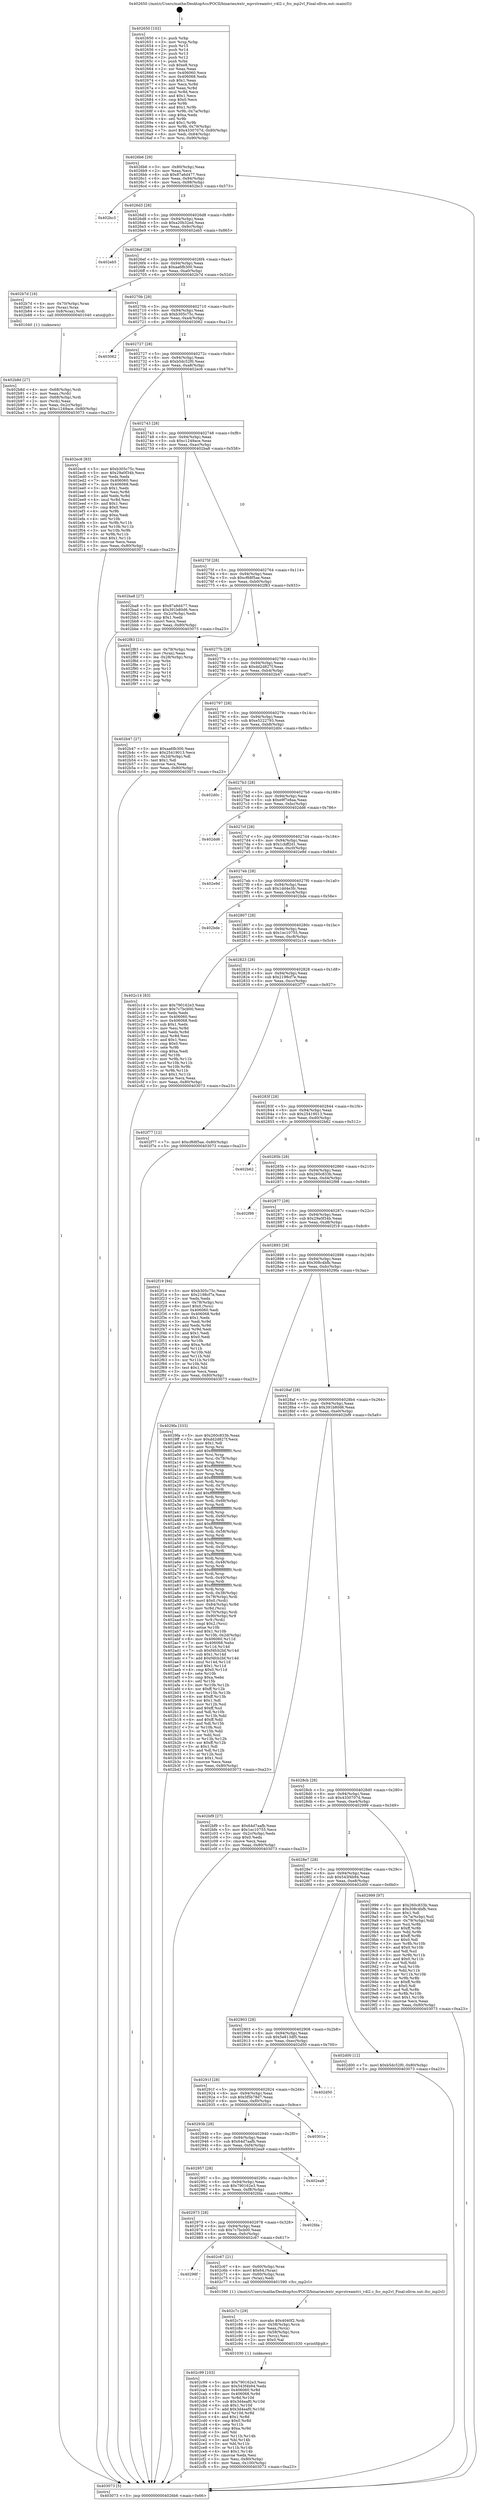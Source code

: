 digraph "0x402650" {
  label = "0x402650 (/mnt/c/Users/mathe/Desktop/tcc/POCII/binaries/extr_mpvstreamtvi_v4l2.c_fcc_mp2vl_Final-ollvm.out::main(0))"
  labelloc = "t"
  node[shape=record]

  Entry [label="",width=0.3,height=0.3,shape=circle,fillcolor=black,style=filled]
  "0x4026b6" [label="{
     0x4026b6 [29]\l
     | [instrs]\l
     &nbsp;&nbsp;0x4026b6 \<+3\>: mov -0x80(%rbp),%eax\l
     &nbsp;&nbsp;0x4026b9 \<+2\>: mov %eax,%ecx\l
     &nbsp;&nbsp;0x4026bb \<+6\>: sub $0x87a6d477,%ecx\l
     &nbsp;&nbsp;0x4026c1 \<+6\>: mov %eax,-0x94(%rbp)\l
     &nbsp;&nbsp;0x4026c7 \<+6\>: mov %ecx,-0x98(%rbp)\l
     &nbsp;&nbsp;0x4026cd \<+6\>: je 0000000000402bc3 \<main+0x573\>\l
  }"]
  "0x402bc3" [label="{
     0x402bc3\l
  }", style=dashed]
  "0x4026d3" [label="{
     0x4026d3 [28]\l
     | [instrs]\l
     &nbsp;&nbsp;0x4026d3 \<+5\>: jmp 00000000004026d8 \<main+0x88\>\l
     &nbsp;&nbsp;0x4026d8 \<+6\>: mov -0x94(%rbp),%eax\l
     &nbsp;&nbsp;0x4026de \<+5\>: sub $0xa20b32ed,%eax\l
     &nbsp;&nbsp;0x4026e3 \<+6\>: mov %eax,-0x9c(%rbp)\l
     &nbsp;&nbsp;0x4026e9 \<+6\>: je 0000000000402eb5 \<main+0x865\>\l
  }"]
  Exit [label="",width=0.3,height=0.3,shape=circle,fillcolor=black,style=filled,peripheries=2]
  "0x402eb5" [label="{
     0x402eb5\l
  }", style=dashed]
  "0x4026ef" [label="{
     0x4026ef [28]\l
     | [instrs]\l
     &nbsp;&nbsp;0x4026ef \<+5\>: jmp 00000000004026f4 \<main+0xa4\>\l
     &nbsp;&nbsp;0x4026f4 \<+6\>: mov -0x94(%rbp),%eax\l
     &nbsp;&nbsp;0x4026fa \<+5\>: sub $0xaa6fb300,%eax\l
     &nbsp;&nbsp;0x4026ff \<+6\>: mov %eax,-0xa0(%rbp)\l
     &nbsp;&nbsp;0x402705 \<+6\>: je 0000000000402b7d \<main+0x52d\>\l
  }"]
  "0x402c99" [label="{
     0x402c99 [103]\l
     | [instrs]\l
     &nbsp;&nbsp;0x402c99 \<+5\>: mov $0x790162e3,%esi\l
     &nbsp;&nbsp;0x402c9e \<+5\>: mov $0x543f4b94,%edx\l
     &nbsp;&nbsp;0x402ca3 \<+8\>: mov 0x406060,%r8d\l
     &nbsp;&nbsp;0x402cab \<+8\>: mov 0x406068,%r9d\l
     &nbsp;&nbsp;0x402cb3 \<+3\>: mov %r8d,%r10d\l
     &nbsp;&nbsp;0x402cb6 \<+7\>: sub $0x3d4eaf0,%r10d\l
     &nbsp;&nbsp;0x402cbd \<+4\>: sub $0x1,%r10d\l
     &nbsp;&nbsp;0x402cc1 \<+7\>: add $0x3d4eaf0,%r10d\l
     &nbsp;&nbsp;0x402cc8 \<+4\>: imul %r10d,%r8d\l
     &nbsp;&nbsp;0x402ccc \<+4\>: and $0x1,%r8d\l
     &nbsp;&nbsp;0x402cd0 \<+4\>: cmp $0x0,%r8d\l
     &nbsp;&nbsp;0x402cd4 \<+4\>: sete %r11b\l
     &nbsp;&nbsp;0x402cd8 \<+4\>: cmp $0xa,%r9d\l
     &nbsp;&nbsp;0x402cdc \<+3\>: setl %bl\l
     &nbsp;&nbsp;0x402cdf \<+3\>: mov %r11b,%r14b\l
     &nbsp;&nbsp;0x402ce2 \<+3\>: and %bl,%r14b\l
     &nbsp;&nbsp;0x402ce5 \<+3\>: xor %bl,%r11b\l
     &nbsp;&nbsp;0x402ce8 \<+3\>: or %r11b,%r14b\l
     &nbsp;&nbsp;0x402ceb \<+4\>: test $0x1,%r14b\l
     &nbsp;&nbsp;0x402cef \<+3\>: cmovne %edx,%esi\l
     &nbsp;&nbsp;0x402cf2 \<+3\>: mov %esi,-0x80(%rbp)\l
     &nbsp;&nbsp;0x402cf5 \<+6\>: mov %eax,-0x100(%rbp)\l
     &nbsp;&nbsp;0x402cfb \<+5\>: jmp 0000000000403073 \<main+0xa23\>\l
  }"]
  "0x402b7d" [label="{
     0x402b7d [16]\l
     | [instrs]\l
     &nbsp;&nbsp;0x402b7d \<+4\>: mov -0x70(%rbp),%rax\l
     &nbsp;&nbsp;0x402b81 \<+3\>: mov (%rax),%rax\l
     &nbsp;&nbsp;0x402b84 \<+4\>: mov 0x8(%rax),%rdi\l
     &nbsp;&nbsp;0x402b88 \<+5\>: call 0000000000401040 \<atoi@plt\>\l
     | [calls]\l
     &nbsp;&nbsp;0x401040 \{1\} (unknown)\l
  }"]
  "0x40270b" [label="{
     0x40270b [28]\l
     | [instrs]\l
     &nbsp;&nbsp;0x40270b \<+5\>: jmp 0000000000402710 \<main+0xc0\>\l
     &nbsp;&nbsp;0x402710 \<+6\>: mov -0x94(%rbp),%eax\l
     &nbsp;&nbsp;0x402716 \<+5\>: sub $0xb305c75c,%eax\l
     &nbsp;&nbsp;0x40271b \<+6\>: mov %eax,-0xa4(%rbp)\l
     &nbsp;&nbsp;0x402721 \<+6\>: je 0000000000403062 \<main+0xa12\>\l
  }"]
  "0x402c7c" [label="{
     0x402c7c [29]\l
     | [instrs]\l
     &nbsp;&nbsp;0x402c7c \<+10\>: movabs $0x4040f2,%rdi\l
     &nbsp;&nbsp;0x402c86 \<+4\>: mov -0x58(%rbp),%rcx\l
     &nbsp;&nbsp;0x402c8a \<+2\>: mov %eax,(%rcx)\l
     &nbsp;&nbsp;0x402c8c \<+4\>: mov -0x58(%rbp),%rcx\l
     &nbsp;&nbsp;0x402c90 \<+2\>: mov (%rcx),%esi\l
     &nbsp;&nbsp;0x402c92 \<+2\>: mov $0x0,%al\l
     &nbsp;&nbsp;0x402c94 \<+5\>: call 0000000000401030 \<printf@plt\>\l
     | [calls]\l
     &nbsp;&nbsp;0x401030 \{1\} (unknown)\l
  }"]
  "0x403062" [label="{
     0x403062\l
  }", style=dashed]
  "0x402727" [label="{
     0x402727 [28]\l
     | [instrs]\l
     &nbsp;&nbsp;0x402727 \<+5\>: jmp 000000000040272c \<main+0xdc\>\l
     &nbsp;&nbsp;0x40272c \<+6\>: mov -0x94(%rbp),%eax\l
     &nbsp;&nbsp;0x402732 \<+5\>: sub $0xb5dc52f0,%eax\l
     &nbsp;&nbsp;0x402737 \<+6\>: mov %eax,-0xa8(%rbp)\l
     &nbsp;&nbsp;0x40273d \<+6\>: je 0000000000402ec6 \<main+0x876\>\l
  }"]
  "0x40298f" [label="{
     0x40298f\l
  }", style=dashed]
  "0x402ec6" [label="{
     0x402ec6 [83]\l
     | [instrs]\l
     &nbsp;&nbsp;0x402ec6 \<+5\>: mov $0xb305c75c,%eax\l
     &nbsp;&nbsp;0x402ecb \<+5\>: mov $0x29a0f34b,%ecx\l
     &nbsp;&nbsp;0x402ed0 \<+2\>: xor %edx,%edx\l
     &nbsp;&nbsp;0x402ed2 \<+7\>: mov 0x406060,%esi\l
     &nbsp;&nbsp;0x402ed9 \<+7\>: mov 0x406068,%edi\l
     &nbsp;&nbsp;0x402ee0 \<+3\>: sub $0x1,%edx\l
     &nbsp;&nbsp;0x402ee3 \<+3\>: mov %esi,%r8d\l
     &nbsp;&nbsp;0x402ee6 \<+3\>: add %edx,%r8d\l
     &nbsp;&nbsp;0x402ee9 \<+4\>: imul %r8d,%esi\l
     &nbsp;&nbsp;0x402eed \<+3\>: and $0x1,%esi\l
     &nbsp;&nbsp;0x402ef0 \<+3\>: cmp $0x0,%esi\l
     &nbsp;&nbsp;0x402ef3 \<+4\>: sete %r9b\l
     &nbsp;&nbsp;0x402ef7 \<+3\>: cmp $0xa,%edi\l
     &nbsp;&nbsp;0x402efa \<+4\>: setl %r10b\l
     &nbsp;&nbsp;0x402efe \<+3\>: mov %r9b,%r11b\l
     &nbsp;&nbsp;0x402f01 \<+3\>: and %r10b,%r11b\l
     &nbsp;&nbsp;0x402f04 \<+3\>: xor %r10b,%r9b\l
     &nbsp;&nbsp;0x402f07 \<+3\>: or %r9b,%r11b\l
     &nbsp;&nbsp;0x402f0a \<+4\>: test $0x1,%r11b\l
     &nbsp;&nbsp;0x402f0e \<+3\>: cmovne %ecx,%eax\l
     &nbsp;&nbsp;0x402f11 \<+3\>: mov %eax,-0x80(%rbp)\l
     &nbsp;&nbsp;0x402f14 \<+5\>: jmp 0000000000403073 \<main+0xa23\>\l
  }"]
  "0x402743" [label="{
     0x402743 [28]\l
     | [instrs]\l
     &nbsp;&nbsp;0x402743 \<+5\>: jmp 0000000000402748 \<main+0xf8\>\l
     &nbsp;&nbsp;0x402748 \<+6\>: mov -0x94(%rbp),%eax\l
     &nbsp;&nbsp;0x40274e \<+5\>: sub $0xc1249ace,%eax\l
     &nbsp;&nbsp;0x402753 \<+6\>: mov %eax,-0xac(%rbp)\l
     &nbsp;&nbsp;0x402759 \<+6\>: je 0000000000402ba8 \<main+0x558\>\l
  }"]
  "0x402c67" [label="{
     0x402c67 [21]\l
     | [instrs]\l
     &nbsp;&nbsp;0x402c67 \<+4\>: mov -0x60(%rbp),%rax\l
     &nbsp;&nbsp;0x402c6b \<+6\>: movl $0x64,(%rax)\l
     &nbsp;&nbsp;0x402c71 \<+4\>: mov -0x60(%rbp),%rax\l
     &nbsp;&nbsp;0x402c75 \<+2\>: mov (%rax),%edi\l
     &nbsp;&nbsp;0x402c77 \<+5\>: call 0000000000401590 \<fcc_mp2vl\>\l
     | [calls]\l
     &nbsp;&nbsp;0x401590 \{1\} (/mnt/c/Users/mathe/Desktop/tcc/POCII/binaries/extr_mpvstreamtvi_v4l2.c_fcc_mp2vl_Final-ollvm.out::fcc_mp2vl)\l
  }"]
  "0x402ba8" [label="{
     0x402ba8 [27]\l
     | [instrs]\l
     &nbsp;&nbsp;0x402ba8 \<+5\>: mov $0x87a6d477,%eax\l
     &nbsp;&nbsp;0x402bad \<+5\>: mov $0x391b80d6,%ecx\l
     &nbsp;&nbsp;0x402bb2 \<+3\>: mov -0x2c(%rbp),%edx\l
     &nbsp;&nbsp;0x402bb5 \<+3\>: cmp $0x1,%edx\l
     &nbsp;&nbsp;0x402bb8 \<+3\>: cmovl %ecx,%eax\l
     &nbsp;&nbsp;0x402bbb \<+3\>: mov %eax,-0x80(%rbp)\l
     &nbsp;&nbsp;0x402bbe \<+5\>: jmp 0000000000403073 \<main+0xa23\>\l
  }"]
  "0x40275f" [label="{
     0x40275f [28]\l
     | [instrs]\l
     &nbsp;&nbsp;0x40275f \<+5\>: jmp 0000000000402764 \<main+0x114\>\l
     &nbsp;&nbsp;0x402764 \<+6\>: mov -0x94(%rbp),%eax\l
     &nbsp;&nbsp;0x40276a \<+5\>: sub $0xcf68f5ae,%eax\l
     &nbsp;&nbsp;0x40276f \<+6\>: mov %eax,-0xb0(%rbp)\l
     &nbsp;&nbsp;0x402775 \<+6\>: je 0000000000402f83 \<main+0x933\>\l
  }"]
  "0x402973" [label="{
     0x402973 [28]\l
     | [instrs]\l
     &nbsp;&nbsp;0x402973 \<+5\>: jmp 0000000000402978 \<main+0x328\>\l
     &nbsp;&nbsp;0x402978 \<+6\>: mov -0x94(%rbp),%eax\l
     &nbsp;&nbsp;0x40297e \<+5\>: sub $0x7c7bcb00,%eax\l
     &nbsp;&nbsp;0x402983 \<+6\>: mov %eax,-0xfc(%rbp)\l
     &nbsp;&nbsp;0x402989 \<+6\>: je 0000000000402c67 \<main+0x617\>\l
  }"]
  "0x402f83" [label="{
     0x402f83 [21]\l
     | [instrs]\l
     &nbsp;&nbsp;0x402f83 \<+4\>: mov -0x78(%rbp),%rax\l
     &nbsp;&nbsp;0x402f87 \<+2\>: mov (%rax),%eax\l
     &nbsp;&nbsp;0x402f89 \<+4\>: lea -0x28(%rbp),%rsp\l
     &nbsp;&nbsp;0x402f8d \<+1\>: pop %rbx\l
     &nbsp;&nbsp;0x402f8e \<+2\>: pop %r12\l
     &nbsp;&nbsp;0x402f90 \<+2\>: pop %r13\l
     &nbsp;&nbsp;0x402f92 \<+2\>: pop %r14\l
     &nbsp;&nbsp;0x402f94 \<+2\>: pop %r15\l
     &nbsp;&nbsp;0x402f96 \<+1\>: pop %rbp\l
     &nbsp;&nbsp;0x402f97 \<+1\>: ret\l
  }"]
  "0x40277b" [label="{
     0x40277b [28]\l
     | [instrs]\l
     &nbsp;&nbsp;0x40277b \<+5\>: jmp 0000000000402780 \<main+0x130\>\l
     &nbsp;&nbsp;0x402780 \<+6\>: mov -0x94(%rbp),%eax\l
     &nbsp;&nbsp;0x402786 \<+5\>: sub $0xdd2d827f,%eax\l
     &nbsp;&nbsp;0x40278b \<+6\>: mov %eax,-0xb4(%rbp)\l
     &nbsp;&nbsp;0x402791 \<+6\>: je 0000000000402b47 \<main+0x4f7\>\l
  }"]
  "0x402fda" [label="{
     0x402fda\l
  }", style=dashed]
  "0x402b47" [label="{
     0x402b47 [27]\l
     | [instrs]\l
     &nbsp;&nbsp;0x402b47 \<+5\>: mov $0xaa6fb300,%eax\l
     &nbsp;&nbsp;0x402b4c \<+5\>: mov $0x25419013,%ecx\l
     &nbsp;&nbsp;0x402b51 \<+3\>: mov -0x2d(%rbp),%dl\l
     &nbsp;&nbsp;0x402b54 \<+3\>: test $0x1,%dl\l
     &nbsp;&nbsp;0x402b57 \<+3\>: cmovne %ecx,%eax\l
     &nbsp;&nbsp;0x402b5a \<+3\>: mov %eax,-0x80(%rbp)\l
     &nbsp;&nbsp;0x402b5d \<+5\>: jmp 0000000000403073 \<main+0xa23\>\l
  }"]
  "0x402797" [label="{
     0x402797 [28]\l
     | [instrs]\l
     &nbsp;&nbsp;0x402797 \<+5\>: jmp 000000000040279c \<main+0x14c\>\l
     &nbsp;&nbsp;0x40279c \<+6\>: mov -0x94(%rbp),%eax\l
     &nbsp;&nbsp;0x4027a2 \<+5\>: sub $0xe5222793,%eax\l
     &nbsp;&nbsp;0x4027a7 \<+6\>: mov %eax,-0xb8(%rbp)\l
     &nbsp;&nbsp;0x4027ad \<+6\>: je 0000000000402d0c \<main+0x6bc\>\l
  }"]
  "0x402957" [label="{
     0x402957 [28]\l
     | [instrs]\l
     &nbsp;&nbsp;0x402957 \<+5\>: jmp 000000000040295c \<main+0x30c\>\l
     &nbsp;&nbsp;0x40295c \<+6\>: mov -0x94(%rbp),%eax\l
     &nbsp;&nbsp;0x402962 \<+5\>: sub $0x790162e3,%eax\l
     &nbsp;&nbsp;0x402967 \<+6\>: mov %eax,-0xf8(%rbp)\l
     &nbsp;&nbsp;0x40296d \<+6\>: je 0000000000402fda \<main+0x98a\>\l
  }"]
  "0x402d0c" [label="{
     0x402d0c\l
  }", style=dashed]
  "0x4027b3" [label="{
     0x4027b3 [28]\l
     | [instrs]\l
     &nbsp;&nbsp;0x4027b3 \<+5\>: jmp 00000000004027b8 \<main+0x168\>\l
     &nbsp;&nbsp;0x4027b8 \<+6\>: mov -0x94(%rbp),%eax\l
     &nbsp;&nbsp;0x4027be \<+5\>: sub $0xe9f7e8aa,%eax\l
     &nbsp;&nbsp;0x4027c3 \<+6\>: mov %eax,-0xbc(%rbp)\l
     &nbsp;&nbsp;0x4027c9 \<+6\>: je 0000000000402dd6 \<main+0x786\>\l
  }"]
  "0x402ea9" [label="{
     0x402ea9\l
  }", style=dashed]
  "0x402dd6" [label="{
     0x402dd6\l
  }", style=dashed]
  "0x4027cf" [label="{
     0x4027cf [28]\l
     | [instrs]\l
     &nbsp;&nbsp;0x4027cf \<+5\>: jmp 00000000004027d4 \<main+0x184\>\l
     &nbsp;&nbsp;0x4027d4 \<+6\>: mov -0x94(%rbp),%eax\l
     &nbsp;&nbsp;0x4027da \<+5\>: sub $0x1cbff2d1,%eax\l
     &nbsp;&nbsp;0x4027df \<+6\>: mov %eax,-0xc0(%rbp)\l
     &nbsp;&nbsp;0x4027e5 \<+6\>: je 0000000000402e9d \<main+0x84d\>\l
  }"]
  "0x40293b" [label="{
     0x40293b [28]\l
     | [instrs]\l
     &nbsp;&nbsp;0x40293b \<+5\>: jmp 0000000000402940 \<main+0x2f0\>\l
     &nbsp;&nbsp;0x402940 \<+6\>: mov -0x94(%rbp),%eax\l
     &nbsp;&nbsp;0x402946 \<+5\>: sub $0x64d7aafb,%eax\l
     &nbsp;&nbsp;0x40294b \<+6\>: mov %eax,-0xf4(%rbp)\l
     &nbsp;&nbsp;0x402951 \<+6\>: je 0000000000402ea9 \<main+0x859\>\l
  }"]
  "0x402e9d" [label="{
     0x402e9d\l
  }", style=dashed]
  "0x4027eb" [label="{
     0x4027eb [28]\l
     | [instrs]\l
     &nbsp;&nbsp;0x4027eb \<+5\>: jmp 00000000004027f0 \<main+0x1a0\>\l
     &nbsp;&nbsp;0x4027f0 \<+6\>: mov -0x94(%rbp),%eax\l
     &nbsp;&nbsp;0x4027f6 \<+5\>: sub $0x1dd4e3fc,%eax\l
     &nbsp;&nbsp;0x4027fb \<+6\>: mov %eax,-0xc4(%rbp)\l
     &nbsp;&nbsp;0x402801 \<+6\>: je 0000000000402bde \<main+0x58e\>\l
  }"]
  "0x40301e" [label="{
     0x40301e\l
  }", style=dashed]
  "0x402bde" [label="{
     0x402bde\l
  }", style=dashed]
  "0x402807" [label="{
     0x402807 [28]\l
     | [instrs]\l
     &nbsp;&nbsp;0x402807 \<+5\>: jmp 000000000040280c \<main+0x1bc\>\l
     &nbsp;&nbsp;0x40280c \<+6\>: mov -0x94(%rbp),%eax\l
     &nbsp;&nbsp;0x402812 \<+5\>: sub $0x1ec10755,%eax\l
     &nbsp;&nbsp;0x402817 \<+6\>: mov %eax,-0xc8(%rbp)\l
     &nbsp;&nbsp;0x40281d \<+6\>: je 0000000000402c14 \<main+0x5c4\>\l
  }"]
  "0x40291f" [label="{
     0x40291f [28]\l
     | [instrs]\l
     &nbsp;&nbsp;0x40291f \<+5\>: jmp 0000000000402924 \<main+0x2d4\>\l
     &nbsp;&nbsp;0x402924 \<+6\>: mov -0x94(%rbp),%eax\l
     &nbsp;&nbsp;0x40292a \<+5\>: sub $0x5f5b78d7,%eax\l
     &nbsp;&nbsp;0x40292f \<+6\>: mov %eax,-0xf0(%rbp)\l
     &nbsp;&nbsp;0x402935 \<+6\>: je 000000000040301e \<main+0x9ce\>\l
  }"]
  "0x402c14" [label="{
     0x402c14 [83]\l
     | [instrs]\l
     &nbsp;&nbsp;0x402c14 \<+5\>: mov $0x790162e3,%eax\l
     &nbsp;&nbsp;0x402c19 \<+5\>: mov $0x7c7bcb00,%ecx\l
     &nbsp;&nbsp;0x402c1e \<+2\>: xor %edx,%edx\l
     &nbsp;&nbsp;0x402c20 \<+7\>: mov 0x406060,%esi\l
     &nbsp;&nbsp;0x402c27 \<+7\>: mov 0x406068,%edi\l
     &nbsp;&nbsp;0x402c2e \<+3\>: sub $0x1,%edx\l
     &nbsp;&nbsp;0x402c31 \<+3\>: mov %esi,%r8d\l
     &nbsp;&nbsp;0x402c34 \<+3\>: add %edx,%r8d\l
     &nbsp;&nbsp;0x402c37 \<+4\>: imul %r8d,%esi\l
     &nbsp;&nbsp;0x402c3b \<+3\>: and $0x1,%esi\l
     &nbsp;&nbsp;0x402c3e \<+3\>: cmp $0x0,%esi\l
     &nbsp;&nbsp;0x402c41 \<+4\>: sete %r9b\l
     &nbsp;&nbsp;0x402c45 \<+3\>: cmp $0xa,%edi\l
     &nbsp;&nbsp;0x402c48 \<+4\>: setl %r10b\l
     &nbsp;&nbsp;0x402c4c \<+3\>: mov %r9b,%r11b\l
     &nbsp;&nbsp;0x402c4f \<+3\>: and %r10b,%r11b\l
     &nbsp;&nbsp;0x402c52 \<+3\>: xor %r10b,%r9b\l
     &nbsp;&nbsp;0x402c55 \<+3\>: or %r9b,%r11b\l
     &nbsp;&nbsp;0x402c58 \<+4\>: test $0x1,%r11b\l
     &nbsp;&nbsp;0x402c5c \<+3\>: cmovne %ecx,%eax\l
     &nbsp;&nbsp;0x402c5f \<+3\>: mov %eax,-0x80(%rbp)\l
     &nbsp;&nbsp;0x402c62 \<+5\>: jmp 0000000000403073 \<main+0xa23\>\l
  }"]
  "0x402823" [label="{
     0x402823 [28]\l
     | [instrs]\l
     &nbsp;&nbsp;0x402823 \<+5\>: jmp 0000000000402828 \<main+0x1d8\>\l
     &nbsp;&nbsp;0x402828 \<+6\>: mov -0x94(%rbp),%eax\l
     &nbsp;&nbsp;0x40282e \<+5\>: sub $0x2198cf7e,%eax\l
     &nbsp;&nbsp;0x402833 \<+6\>: mov %eax,-0xcc(%rbp)\l
     &nbsp;&nbsp;0x402839 \<+6\>: je 0000000000402f77 \<main+0x927\>\l
  }"]
  "0x402d50" [label="{
     0x402d50\l
  }", style=dashed]
  "0x402f77" [label="{
     0x402f77 [12]\l
     | [instrs]\l
     &nbsp;&nbsp;0x402f77 \<+7\>: movl $0xcf68f5ae,-0x80(%rbp)\l
     &nbsp;&nbsp;0x402f7e \<+5\>: jmp 0000000000403073 \<main+0xa23\>\l
  }"]
  "0x40283f" [label="{
     0x40283f [28]\l
     | [instrs]\l
     &nbsp;&nbsp;0x40283f \<+5\>: jmp 0000000000402844 \<main+0x1f4\>\l
     &nbsp;&nbsp;0x402844 \<+6\>: mov -0x94(%rbp),%eax\l
     &nbsp;&nbsp;0x40284a \<+5\>: sub $0x25419013,%eax\l
     &nbsp;&nbsp;0x40284f \<+6\>: mov %eax,-0xd0(%rbp)\l
     &nbsp;&nbsp;0x402855 \<+6\>: je 0000000000402b62 \<main+0x512\>\l
  }"]
  "0x402903" [label="{
     0x402903 [28]\l
     | [instrs]\l
     &nbsp;&nbsp;0x402903 \<+5\>: jmp 0000000000402908 \<main+0x2b8\>\l
     &nbsp;&nbsp;0x402908 \<+6\>: mov -0x94(%rbp),%eax\l
     &nbsp;&nbsp;0x40290e \<+5\>: sub $0x5e813df5,%eax\l
     &nbsp;&nbsp;0x402913 \<+6\>: mov %eax,-0xec(%rbp)\l
     &nbsp;&nbsp;0x402919 \<+6\>: je 0000000000402d50 \<main+0x700\>\l
  }"]
  "0x402b62" [label="{
     0x402b62\l
  }", style=dashed]
  "0x40285b" [label="{
     0x40285b [28]\l
     | [instrs]\l
     &nbsp;&nbsp;0x40285b \<+5\>: jmp 0000000000402860 \<main+0x210\>\l
     &nbsp;&nbsp;0x402860 \<+6\>: mov -0x94(%rbp),%eax\l
     &nbsp;&nbsp;0x402866 \<+5\>: sub $0x260c833b,%eax\l
     &nbsp;&nbsp;0x40286b \<+6\>: mov %eax,-0xd4(%rbp)\l
     &nbsp;&nbsp;0x402871 \<+6\>: je 0000000000402f98 \<main+0x948\>\l
  }"]
  "0x402d00" [label="{
     0x402d00 [12]\l
     | [instrs]\l
     &nbsp;&nbsp;0x402d00 \<+7\>: movl $0xb5dc52f0,-0x80(%rbp)\l
     &nbsp;&nbsp;0x402d07 \<+5\>: jmp 0000000000403073 \<main+0xa23\>\l
  }"]
  "0x402f98" [label="{
     0x402f98\l
  }", style=dashed]
  "0x402877" [label="{
     0x402877 [28]\l
     | [instrs]\l
     &nbsp;&nbsp;0x402877 \<+5\>: jmp 000000000040287c \<main+0x22c\>\l
     &nbsp;&nbsp;0x40287c \<+6\>: mov -0x94(%rbp),%eax\l
     &nbsp;&nbsp;0x402882 \<+5\>: sub $0x29a0f34b,%eax\l
     &nbsp;&nbsp;0x402887 \<+6\>: mov %eax,-0xd8(%rbp)\l
     &nbsp;&nbsp;0x40288d \<+6\>: je 0000000000402f19 \<main+0x8c9\>\l
  }"]
  "0x402b8d" [label="{
     0x402b8d [27]\l
     | [instrs]\l
     &nbsp;&nbsp;0x402b8d \<+4\>: mov -0x68(%rbp),%rdi\l
     &nbsp;&nbsp;0x402b91 \<+2\>: mov %eax,(%rdi)\l
     &nbsp;&nbsp;0x402b93 \<+4\>: mov -0x68(%rbp),%rdi\l
     &nbsp;&nbsp;0x402b97 \<+2\>: mov (%rdi),%eax\l
     &nbsp;&nbsp;0x402b99 \<+3\>: mov %eax,-0x2c(%rbp)\l
     &nbsp;&nbsp;0x402b9c \<+7\>: movl $0xc1249ace,-0x80(%rbp)\l
     &nbsp;&nbsp;0x402ba3 \<+5\>: jmp 0000000000403073 \<main+0xa23\>\l
  }"]
  "0x402f19" [label="{
     0x402f19 [94]\l
     | [instrs]\l
     &nbsp;&nbsp;0x402f19 \<+5\>: mov $0xb305c75c,%eax\l
     &nbsp;&nbsp;0x402f1e \<+5\>: mov $0x2198cf7e,%ecx\l
     &nbsp;&nbsp;0x402f23 \<+2\>: xor %edx,%edx\l
     &nbsp;&nbsp;0x402f25 \<+4\>: mov -0x78(%rbp),%rsi\l
     &nbsp;&nbsp;0x402f29 \<+6\>: movl $0x0,(%rsi)\l
     &nbsp;&nbsp;0x402f2f \<+7\>: mov 0x406060,%edi\l
     &nbsp;&nbsp;0x402f36 \<+8\>: mov 0x406068,%r8d\l
     &nbsp;&nbsp;0x402f3e \<+3\>: sub $0x1,%edx\l
     &nbsp;&nbsp;0x402f41 \<+3\>: mov %edi,%r9d\l
     &nbsp;&nbsp;0x402f44 \<+3\>: add %edx,%r9d\l
     &nbsp;&nbsp;0x402f47 \<+4\>: imul %r9d,%edi\l
     &nbsp;&nbsp;0x402f4b \<+3\>: and $0x1,%edi\l
     &nbsp;&nbsp;0x402f4e \<+3\>: cmp $0x0,%edi\l
     &nbsp;&nbsp;0x402f51 \<+4\>: sete %r10b\l
     &nbsp;&nbsp;0x402f55 \<+4\>: cmp $0xa,%r8d\l
     &nbsp;&nbsp;0x402f59 \<+4\>: setl %r11b\l
     &nbsp;&nbsp;0x402f5d \<+3\>: mov %r10b,%bl\l
     &nbsp;&nbsp;0x402f60 \<+3\>: and %r11b,%bl\l
     &nbsp;&nbsp;0x402f63 \<+3\>: xor %r11b,%r10b\l
     &nbsp;&nbsp;0x402f66 \<+3\>: or %r10b,%bl\l
     &nbsp;&nbsp;0x402f69 \<+3\>: test $0x1,%bl\l
     &nbsp;&nbsp;0x402f6c \<+3\>: cmovne %ecx,%eax\l
     &nbsp;&nbsp;0x402f6f \<+3\>: mov %eax,-0x80(%rbp)\l
     &nbsp;&nbsp;0x402f72 \<+5\>: jmp 0000000000403073 \<main+0xa23\>\l
  }"]
  "0x402893" [label="{
     0x402893 [28]\l
     | [instrs]\l
     &nbsp;&nbsp;0x402893 \<+5\>: jmp 0000000000402898 \<main+0x248\>\l
     &nbsp;&nbsp;0x402898 \<+6\>: mov -0x94(%rbp),%eax\l
     &nbsp;&nbsp;0x40289e \<+5\>: sub $0x308c4bfb,%eax\l
     &nbsp;&nbsp;0x4028a3 \<+6\>: mov %eax,-0xdc(%rbp)\l
     &nbsp;&nbsp;0x4028a9 \<+6\>: je 00000000004029fa \<main+0x3aa\>\l
  }"]
  "0x402650" [label="{
     0x402650 [102]\l
     | [instrs]\l
     &nbsp;&nbsp;0x402650 \<+1\>: push %rbp\l
     &nbsp;&nbsp;0x402651 \<+3\>: mov %rsp,%rbp\l
     &nbsp;&nbsp;0x402654 \<+2\>: push %r15\l
     &nbsp;&nbsp;0x402656 \<+2\>: push %r14\l
     &nbsp;&nbsp;0x402658 \<+2\>: push %r13\l
     &nbsp;&nbsp;0x40265a \<+2\>: push %r12\l
     &nbsp;&nbsp;0x40265c \<+1\>: push %rbx\l
     &nbsp;&nbsp;0x40265d \<+7\>: sub $0xe8,%rsp\l
     &nbsp;&nbsp;0x402664 \<+2\>: xor %eax,%eax\l
     &nbsp;&nbsp;0x402666 \<+7\>: mov 0x406060,%ecx\l
     &nbsp;&nbsp;0x40266d \<+7\>: mov 0x406068,%edx\l
     &nbsp;&nbsp;0x402674 \<+3\>: sub $0x1,%eax\l
     &nbsp;&nbsp;0x402677 \<+3\>: mov %ecx,%r8d\l
     &nbsp;&nbsp;0x40267a \<+3\>: add %eax,%r8d\l
     &nbsp;&nbsp;0x40267d \<+4\>: imul %r8d,%ecx\l
     &nbsp;&nbsp;0x402681 \<+3\>: and $0x1,%ecx\l
     &nbsp;&nbsp;0x402684 \<+3\>: cmp $0x0,%ecx\l
     &nbsp;&nbsp;0x402687 \<+4\>: sete %r9b\l
     &nbsp;&nbsp;0x40268b \<+4\>: and $0x1,%r9b\l
     &nbsp;&nbsp;0x40268f \<+4\>: mov %r9b,-0x7a(%rbp)\l
     &nbsp;&nbsp;0x402693 \<+3\>: cmp $0xa,%edx\l
     &nbsp;&nbsp;0x402696 \<+4\>: setl %r9b\l
     &nbsp;&nbsp;0x40269a \<+4\>: and $0x1,%r9b\l
     &nbsp;&nbsp;0x40269e \<+4\>: mov %r9b,-0x79(%rbp)\l
     &nbsp;&nbsp;0x4026a2 \<+7\>: movl $0x4330707d,-0x80(%rbp)\l
     &nbsp;&nbsp;0x4026a9 \<+6\>: mov %edi,-0x84(%rbp)\l
     &nbsp;&nbsp;0x4026af \<+7\>: mov %rsi,-0x90(%rbp)\l
  }"]
  "0x4029fa" [label="{
     0x4029fa [333]\l
     | [instrs]\l
     &nbsp;&nbsp;0x4029fa \<+5\>: mov $0x260c833b,%eax\l
     &nbsp;&nbsp;0x4029ff \<+5\>: mov $0xdd2d827f,%ecx\l
     &nbsp;&nbsp;0x402a04 \<+2\>: mov $0x1,%dl\l
     &nbsp;&nbsp;0x402a06 \<+3\>: mov %rsp,%rsi\l
     &nbsp;&nbsp;0x402a09 \<+4\>: add $0xfffffffffffffff0,%rsi\l
     &nbsp;&nbsp;0x402a0d \<+3\>: mov %rsi,%rsp\l
     &nbsp;&nbsp;0x402a10 \<+4\>: mov %rsi,-0x78(%rbp)\l
     &nbsp;&nbsp;0x402a14 \<+3\>: mov %rsp,%rsi\l
     &nbsp;&nbsp;0x402a17 \<+4\>: add $0xfffffffffffffff0,%rsi\l
     &nbsp;&nbsp;0x402a1b \<+3\>: mov %rsi,%rsp\l
     &nbsp;&nbsp;0x402a1e \<+3\>: mov %rsp,%rdi\l
     &nbsp;&nbsp;0x402a21 \<+4\>: add $0xfffffffffffffff0,%rdi\l
     &nbsp;&nbsp;0x402a25 \<+3\>: mov %rdi,%rsp\l
     &nbsp;&nbsp;0x402a28 \<+4\>: mov %rdi,-0x70(%rbp)\l
     &nbsp;&nbsp;0x402a2c \<+3\>: mov %rsp,%rdi\l
     &nbsp;&nbsp;0x402a2f \<+4\>: add $0xfffffffffffffff0,%rdi\l
     &nbsp;&nbsp;0x402a33 \<+3\>: mov %rdi,%rsp\l
     &nbsp;&nbsp;0x402a36 \<+4\>: mov %rdi,-0x68(%rbp)\l
     &nbsp;&nbsp;0x402a3a \<+3\>: mov %rsp,%rdi\l
     &nbsp;&nbsp;0x402a3d \<+4\>: add $0xfffffffffffffff0,%rdi\l
     &nbsp;&nbsp;0x402a41 \<+3\>: mov %rdi,%rsp\l
     &nbsp;&nbsp;0x402a44 \<+4\>: mov %rdi,-0x60(%rbp)\l
     &nbsp;&nbsp;0x402a48 \<+3\>: mov %rsp,%rdi\l
     &nbsp;&nbsp;0x402a4b \<+4\>: add $0xfffffffffffffff0,%rdi\l
     &nbsp;&nbsp;0x402a4f \<+3\>: mov %rdi,%rsp\l
     &nbsp;&nbsp;0x402a52 \<+4\>: mov %rdi,-0x58(%rbp)\l
     &nbsp;&nbsp;0x402a56 \<+3\>: mov %rsp,%rdi\l
     &nbsp;&nbsp;0x402a59 \<+4\>: add $0xfffffffffffffff0,%rdi\l
     &nbsp;&nbsp;0x402a5d \<+3\>: mov %rdi,%rsp\l
     &nbsp;&nbsp;0x402a60 \<+4\>: mov %rdi,-0x50(%rbp)\l
     &nbsp;&nbsp;0x402a64 \<+3\>: mov %rsp,%rdi\l
     &nbsp;&nbsp;0x402a67 \<+4\>: add $0xfffffffffffffff0,%rdi\l
     &nbsp;&nbsp;0x402a6b \<+3\>: mov %rdi,%rsp\l
     &nbsp;&nbsp;0x402a6e \<+4\>: mov %rdi,-0x48(%rbp)\l
     &nbsp;&nbsp;0x402a72 \<+3\>: mov %rsp,%rdi\l
     &nbsp;&nbsp;0x402a75 \<+4\>: add $0xfffffffffffffff0,%rdi\l
     &nbsp;&nbsp;0x402a79 \<+3\>: mov %rdi,%rsp\l
     &nbsp;&nbsp;0x402a7c \<+4\>: mov %rdi,-0x40(%rbp)\l
     &nbsp;&nbsp;0x402a80 \<+3\>: mov %rsp,%rdi\l
     &nbsp;&nbsp;0x402a83 \<+4\>: add $0xfffffffffffffff0,%rdi\l
     &nbsp;&nbsp;0x402a87 \<+3\>: mov %rdi,%rsp\l
     &nbsp;&nbsp;0x402a8a \<+4\>: mov %rdi,-0x38(%rbp)\l
     &nbsp;&nbsp;0x402a8e \<+4\>: mov -0x78(%rbp),%rdi\l
     &nbsp;&nbsp;0x402a92 \<+6\>: movl $0x0,(%rdi)\l
     &nbsp;&nbsp;0x402a98 \<+7\>: mov -0x84(%rbp),%r8d\l
     &nbsp;&nbsp;0x402a9f \<+3\>: mov %r8d,(%rsi)\l
     &nbsp;&nbsp;0x402aa2 \<+4\>: mov -0x70(%rbp),%rdi\l
     &nbsp;&nbsp;0x402aa6 \<+7\>: mov -0x90(%rbp),%r9\l
     &nbsp;&nbsp;0x402aad \<+3\>: mov %r9,(%rdi)\l
     &nbsp;&nbsp;0x402ab0 \<+3\>: cmpl $0x2,(%rsi)\l
     &nbsp;&nbsp;0x402ab3 \<+4\>: setne %r10b\l
     &nbsp;&nbsp;0x402ab7 \<+4\>: and $0x1,%r10b\l
     &nbsp;&nbsp;0x402abb \<+4\>: mov %r10b,-0x2d(%rbp)\l
     &nbsp;&nbsp;0x402abf \<+8\>: mov 0x406060,%r11d\l
     &nbsp;&nbsp;0x402ac7 \<+7\>: mov 0x406068,%ebx\l
     &nbsp;&nbsp;0x402ace \<+3\>: mov %r11d,%r14d\l
     &nbsp;&nbsp;0x402ad1 \<+7\>: sub $0xf4fcb2bf,%r14d\l
     &nbsp;&nbsp;0x402ad8 \<+4\>: sub $0x1,%r14d\l
     &nbsp;&nbsp;0x402adc \<+7\>: add $0xf4fcb2bf,%r14d\l
     &nbsp;&nbsp;0x402ae3 \<+4\>: imul %r14d,%r11d\l
     &nbsp;&nbsp;0x402ae7 \<+4\>: and $0x1,%r11d\l
     &nbsp;&nbsp;0x402aeb \<+4\>: cmp $0x0,%r11d\l
     &nbsp;&nbsp;0x402aef \<+4\>: sete %r10b\l
     &nbsp;&nbsp;0x402af3 \<+3\>: cmp $0xa,%ebx\l
     &nbsp;&nbsp;0x402af6 \<+4\>: setl %r15b\l
     &nbsp;&nbsp;0x402afa \<+3\>: mov %r10b,%r12b\l
     &nbsp;&nbsp;0x402afd \<+4\>: xor $0xff,%r12b\l
     &nbsp;&nbsp;0x402b01 \<+3\>: mov %r15b,%r13b\l
     &nbsp;&nbsp;0x402b04 \<+4\>: xor $0xff,%r13b\l
     &nbsp;&nbsp;0x402b08 \<+3\>: xor $0x1,%dl\l
     &nbsp;&nbsp;0x402b0b \<+3\>: mov %r12b,%sil\l
     &nbsp;&nbsp;0x402b0e \<+4\>: and $0xff,%sil\l
     &nbsp;&nbsp;0x402b12 \<+3\>: and %dl,%r10b\l
     &nbsp;&nbsp;0x402b15 \<+3\>: mov %r13b,%dil\l
     &nbsp;&nbsp;0x402b18 \<+4\>: and $0xff,%dil\l
     &nbsp;&nbsp;0x402b1c \<+3\>: and %dl,%r15b\l
     &nbsp;&nbsp;0x402b1f \<+3\>: or %r10b,%sil\l
     &nbsp;&nbsp;0x402b22 \<+3\>: or %r15b,%dil\l
     &nbsp;&nbsp;0x402b25 \<+3\>: xor %dil,%sil\l
     &nbsp;&nbsp;0x402b28 \<+3\>: or %r13b,%r12b\l
     &nbsp;&nbsp;0x402b2b \<+4\>: xor $0xff,%r12b\l
     &nbsp;&nbsp;0x402b2f \<+3\>: or $0x1,%dl\l
     &nbsp;&nbsp;0x402b32 \<+3\>: and %dl,%r12b\l
     &nbsp;&nbsp;0x402b35 \<+3\>: or %r12b,%sil\l
     &nbsp;&nbsp;0x402b38 \<+4\>: test $0x1,%sil\l
     &nbsp;&nbsp;0x402b3c \<+3\>: cmovne %ecx,%eax\l
     &nbsp;&nbsp;0x402b3f \<+3\>: mov %eax,-0x80(%rbp)\l
     &nbsp;&nbsp;0x402b42 \<+5\>: jmp 0000000000403073 \<main+0xa23\>\l
  }"]
  "0x4028af" [label="{
     0x4028af [28]\l
     | [instrs]\l
     &nbsp;&nbsp;0x4028af \<+5\>: jmp 00000000004028b4 \<main+0x264\>\l
     &nbsp;&nbsp;0x4028b4 \<+6\>: mov -0x94(%rbp),%eax\l
     &nbsp;&nbsp;0x4028ba \<+5\>: sub $0x391b80d6,%eax\l
     &nbsp;&nbsp;0x4028bf \<+6\>: mov %eax,-0xe0(%rbp)\l
     &nbsp;&nbsp;0x4028c5 \<+6\>: je 0000000000402bf9 \<main+0x5a9\>\l
  }"]
  "0x403073" [label="{
     0x403073 [5]\l
     | [instrs]\l
     &nbsp;&nbsp;0x403073 \<+5\>: jmp 00000000004026b6 \<main+0x66\>\l
  }"]
  "0x402bf9" [label="{
     0x402bf9 [27]\l
     | [instrs]\l
     &nbsp;&nbsp;0x402bf9 \<+5\>: mov $0x64d7aafb,%eax\l
     &nbsp;&nbsp;0x402bfe \<+5\>: mov $0x1ec10755,%ecx\l
     &nbsp;&nbsp;0x402c03 \<+3\>: mov -0x2c(%rbp),%edx\l
     &nbsp;&nbsp;0x402c06 \<+3\>: cmp $0x0,%edx\l
     &nbsp;&nbsp;0x402c09 \<+3\>: cmove %ecx,%eax\l
     &nbsp;&nbsp;0x402c0c \<+3\>: mov %eax,-0x80(%rbp)\l
     &nbsp;&nbsp;0x402c0f \<+5\>: jmp 0000000000403073 \<main+0xa23\>\l
  }"]
  "0x4028cb" [label="{
     0x4028cb [28]\l
     | [instrs]\l
     &nbsp;&nbsp;0x4028cb \<+5\>: jmp 00000000004028d0 \<main+0x280\>\l
     &nbsp;&nbsp;0x4028d0 \<+6\>: mov -0x94(%rbp),%eax\l
     &nbsp;&nbsp;0x4028d6 \<+5\>: sub $0x4330707d,%eax\l
     &nbsp;&nbsp;0x4028db \<+6\>: mov %eax,-0xe4(%rbp)\l
     &nbsp;&nbsp;0x4028e1 \<+6\>: je 0000000000402999 \<main+0x349\>\l
  }"]
  "0x4028e7" [label="{
     0x4028e7 [28]\l
     | [instrs]\l
     &nbsp;&nbsp;0x4028e7 \<+5\>: jmp 00000000004028ec \<main+0x29c\>\l
     &nbsp;&nbsp;0x4028ec \<+6\>: mov -0x94(%rbp),%eax\l
     &nbsp;&nbsp;0x4028f2 \<+5\>: sub $0x543f4b94,%eax\l
     &nbsp;&nbsp;0x4028f7 \<+6\>: mov %eax,-0xe8(%rbp)\l
     &nbsp;&nbsp;0x4028fd \<+6\>: je 0000000000402d00 \<main+0x6b0\>\l
  }"]
  "0x402999" [label="{
     0x402999 [97]\l
     | [instrs]\l
     &nbsp;&nbsp;0x402999 \<+5\>: mov $0x260c833b,%eax\l
     &nbsp;&nbsp;0x40299e \<+5\>: mov $0x308c4bfb,%ecx\l
     &nbsp;&nbsp;0x4029a3 \<+2\>: mov $0x1,%dl\l
     &nbsp;&nbsp;0x4029a5 \<+4\>: mov -0x7a(%rbp),%sil\l
     &nbsp;&nbsp;0x4029a9 \<+4\>: mov -0x79(%rbp),%dil\l
     &nbsp;&nbsp;0x4029ad \<+3\>: mov %sil,%r8b\l
     &nbsp;&nbsp;0x4029b0 \<+4\>: xor $0xff,%r8b\l
     &nbsp;&nbsp;0x4029b4 \<+3\>: mov %dil,%r9b\l
     &nbsp;&nbsp;0x4029b7 \<+4\>: xor $0xff,%r9b\l
     &nbsp;&nbsp;0x4029bb \<+3\>: xor $0x0,%dl\l
     &nbsp;&nbsp;0x4029be \<+3\>: mov %r8b,%r10b\l
     &nbsp;&nbsp;0x4029c1 \<+4\>: and $0x0,%r10b\l
     &nbsp;&nbsp;0x4029c5 \<+3\>: and %dl,%sil\l
     &nbsp;&nbsp;0x4029c8 \<+3\>: mov %r9b,%r11b\l
     &nbsp;&nbsp;0x4029cb \<+4\>: and $0x0,%r11b\l
     &nbsp;&nbsp;0x4029cf \<+3\>: and %dl,%dil\l
     &nbsp;&nbsp;0x4029d2 \<+3\>: or %sil,%r10b\l
     &nbsp;&nbsp;0x4029d5 \<+3\>: or %dil,%r11b\l
     &nbsp;&nbsp;0x4029d8 \<+3\>: xor %r11b,%r10b\l
     &nbsp;&nbsp;0x4029db \<+3\>: or %r9b,%r8b\l
     &nbsp;&nbsp;0x4029de \<+4\>: xor $0xff,%r8b\l
     &nbsp;&nbsp;0x4029e2 \<+3\>: or $0x0,%dl\l
     &nbsp;&nbsp;0x4029e5 \<+3\>: and %dl,%r8b\l
     &nbsp;&nbsp;0x4029e8 \<+3\>: or %r8b,%r10b\l
     &nbsp;&nbsp;0x4029eb \<+4\>: test $0x1,%r10b\l
     &nbsp;&nbsp;0x4029ef \<+3\>: cmovne %ecx,%eax\l
     &nbsp;&nbsp;0x4029f2 \<+3\>: mov %eax,-0x80(%rbp)\l
     &nbsp;&nbsp;0x4029f5 \<+5\>: jmp 0000000000403073 \<main+0xa23\>\l
  }"]
  Entry -> "0x402650" [label=" 1"]
  "0x4026b6" -> "0x402bc3" [label=" 0"]
  "0x4026b6" -> "0x4026d3" [label=" 13"]
  "0x402f83" -> Exit [label=" 1"]
  "0x4026d3" -> "0x402eb5" [label=" 0"]
  "0x4026d3" -> "0x4026ef" [label=" 13"]
  "0x402f77" -> "0x403073" [label=" 1"]
  "0x4026ef" -> "0x402b7d" [label=" 1"]
  "0x4026ef" -> "0x40270b" [label=" 12"]
  "0x402f19" -> "0x403073" [label=" 1"]
  "0x40270b" -> "0x403062" [label=" 0"]
  "0x40270b" -> "0x402727" [label=" 12"]
  "0x402ec6" -> "0x403073" [label=" 1"]
  "0x402727" -> "0x402ec6" [label=" 1"]
  "0x402727" -> "0x402743" [label=" 11"]
  "0x402d00" -> "0x403073" [label=" 1"]
  "0x402743" -> "0x402ba8" [label=" 1"]
  "0x402743" -> "0x40275f" [label=" 10"]
  "0x402c99" -> "0x403073" [label=" 1"]
  "0x40275f" -> "0x402f83" [label=" 1"]
  "0x40275f" -> "0x40277b" [label=" 9"]
  "0x402c67" -> "0x402c7c" [label=" 1"]
  "0x40277b" -> "0x402b47" [label=" 1"]
  "0x40277b" -> "0x402797" [label=" 8"]
  "0x402973" -> "0x40298f" [label=" 0"]
  "0x402797" -> "0x402d0c" [label=" 0"]
  "0x402797" -> "0x4027b3" [label=" 8"]
  "0x402c7c" -> "0x402c99" [label=" 1"]
  "0x4027b3" -> "0x402dd6" [label=" 0"]
  "0x4027b3" -> "0x4027cf" [label=" 8"]
  "0x402957" -> "0x402973" [label=" 1"]
  "0x4027cf" -> "0x402e9d" [label=" 0"]
  "0x4027cf" -> "0x4027eb" [label=" 8"]
  "0x402973" -> "0x402c67" [label=" 1"]
  "0x4027eb" -> "0x402bde" [label=" 0"]
  "0x4027eb" -> "0x402807" [label=" 8"]
  "0x40293b" -> "0x402957" [label=" 1"]
  "0x402807" -> "0x402c14" [label=" 1"]
  "0x402807" -> "0x402823" [label=" 7"]
  "0x402957" -> "0x402fda" [label=" 0"]
  "0x402823" -> "0x402f77" [label=" 1"]
  "0x402823" -> "0x40283f" [label=" 6"]
  "0x40291f" -> "0x40293b" [label=" 1"]
  "0x40283f" -> "0x402b62" [label=" 0"]
  "0x40283f" -> "0x40285b" [label=" 6"]
  "0x40293b" -> "0x402ea9" [label=" 0"]
  "0x40285b" -> "0x402f98" [label=" 0"]
  "0x40285b" -> "0x402877" [label=" 6"]
  "0x402903" -> "0x40291f" [label=" 1"]
  "0x402877" -> "0x402f19" [label=" 1"]
  "0x402877" -> "0x402893" [label=" 5"]
  "0x40291f" -> "0x40301e" [label=" 0"]
  "0x402893" -> "0x4029fa" [label=" 1"]
  "0x402893" -> "0x4028af" [label=" 4"]
  "0x4028e7" -> "0x402d00" [label=" 1"]
  "0x4028af" -> "0x402bf9" [label=" 1"]
  "0x4028af" -> "0x4028cb" [label=" 3"]
  "0x402903" -> "0x402d50" [label=" 0"]
  "0x4028cb" -> "0x402999" [label=" 1"]
  "0x4028cb" -> "0x4028e7" [label=" 2"]
  "0x402999" -> "0x403073" [label=" 1"]
  "0x402650" -> "0x4026b6" [label=" 1"]
  "0x403073" -> "0x4026b6" [label=" 12"]
  "0x4028e7" -> "0x402903" [label=" 1"]
  "0x4029fa" -> "0x403073" [label=" 1"]
  "0x402b47" -> "0x403073" [label=" 1"]
  "0x402b7d" -> "0x402b8d" [label=" 1"]
  "0x402b8d" -> "0x403073" [label=" 1"]
  "0x402ba8" -> "0x403073" [label=" 1"]
  "0x402bf9" -> "0x403073" [label=" 1"]
  "0x402c14" -> "0x403073" [label=" 1"]
}
